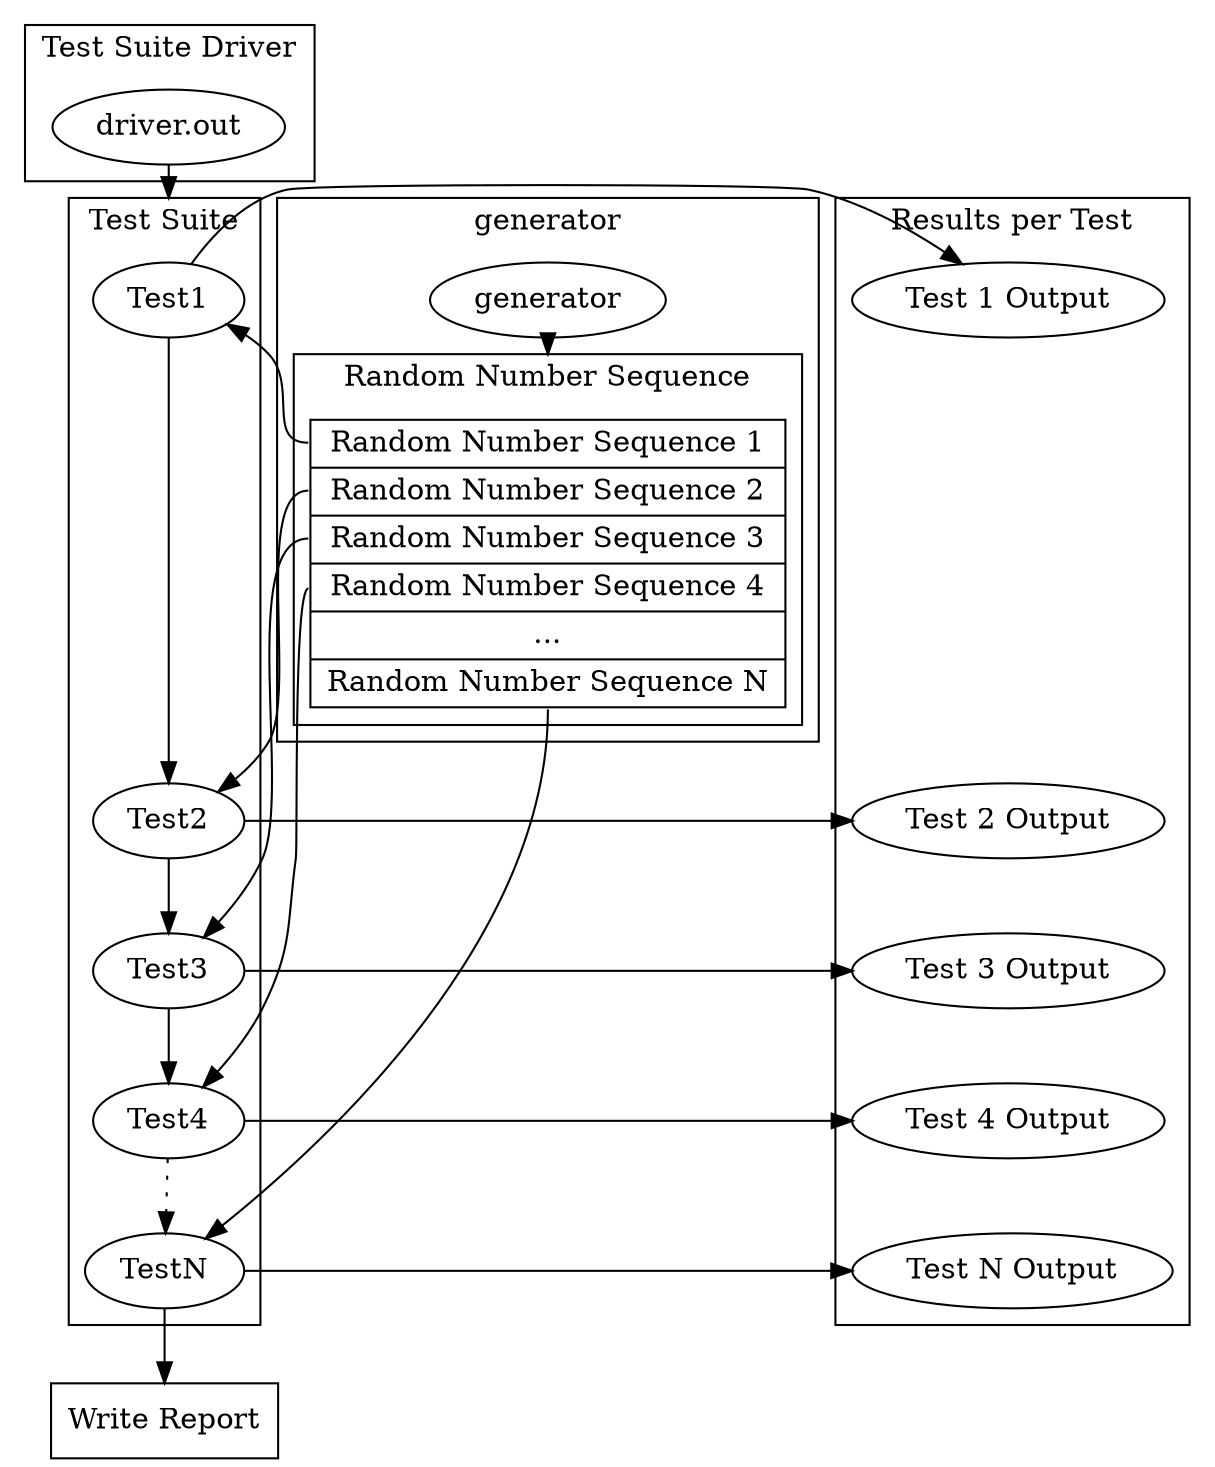 digraph Testu1_serial {
  Report [ shape = box, label = "Write Report"];

  subgraph cluster_test_suite_driver{
    rank = source;
    label = "Test Suite Driver";
    "driver.out";
  }

  subgraph cluster_test_suite {
    label = "Test Suite";
    Test1;
    Test1 -> Test2
    Test2 -> Test3
    Test3 -> Test4
    Test4 -> TestN [ style = dotted ];
  }

  subgraph cluster_generator {
    label = "generator"
    generator [constraint = false] ;
    subgraph cluster_randomNumberSequence{
      label = "Random Number Sequence"
      node [shape = record]
      struct1 [ label = " { <randomNumberSeq1> Random Number Sequence 1 |
      <randomNumberSeq2> Random Number Sequence 2 |
      <randomNumberSeq3> Random Number Sequence 3 |
      <randomNumberSeq4> Random Number Sequence 4 |
      ... |
      <randomNumberSeqN> Random Number Sequence N } " ]
    }
  }
 
  subgraph cluster_test_results{
    label = "Results per Test"
    "Test 1 Output";
    "Test 2 Output";
    "Test 3 Output";
    "Test 4 Output";
    "Test N Output";
  }

  newrank=true;
  { rank = same; generator; Test1;};
  { rank = same; Test1; "Test 1 Output"; };
  { rank = same; Test2; "Test 2 Output"; };
  { rank = same; Test3; "Test 3 Output"; };
  { rank = same; Test4; "Test 4 Output"; };
  { rank = same; TestN; "Test N Output"; };
  compound = true;
  "driver.out" -> Test1 [lhead = cluster_test_suite];
  struct1:randomNumberSeq1 -> Test1;
  struct1:randomNumberSeq2 -> Test2;
  struct1:randomNumberSeq3 -> Test3;
  struct1:randomNumberSeq4 -> Test4;
  struct1:randomNumberSeqN -> TestN;
  generator -> struct1:randomNumberSeq1 [ lhead = cluster_randomNumberSequence];
  Test1 -> "Test 1 Output"
  Test2 -> "Test 2 Output"
  Test3 -> "Test 3 Output"
  Test4 -> "Test 4 Output"
  TestN -> "Test N Output"
  TestN -> Report;
}
